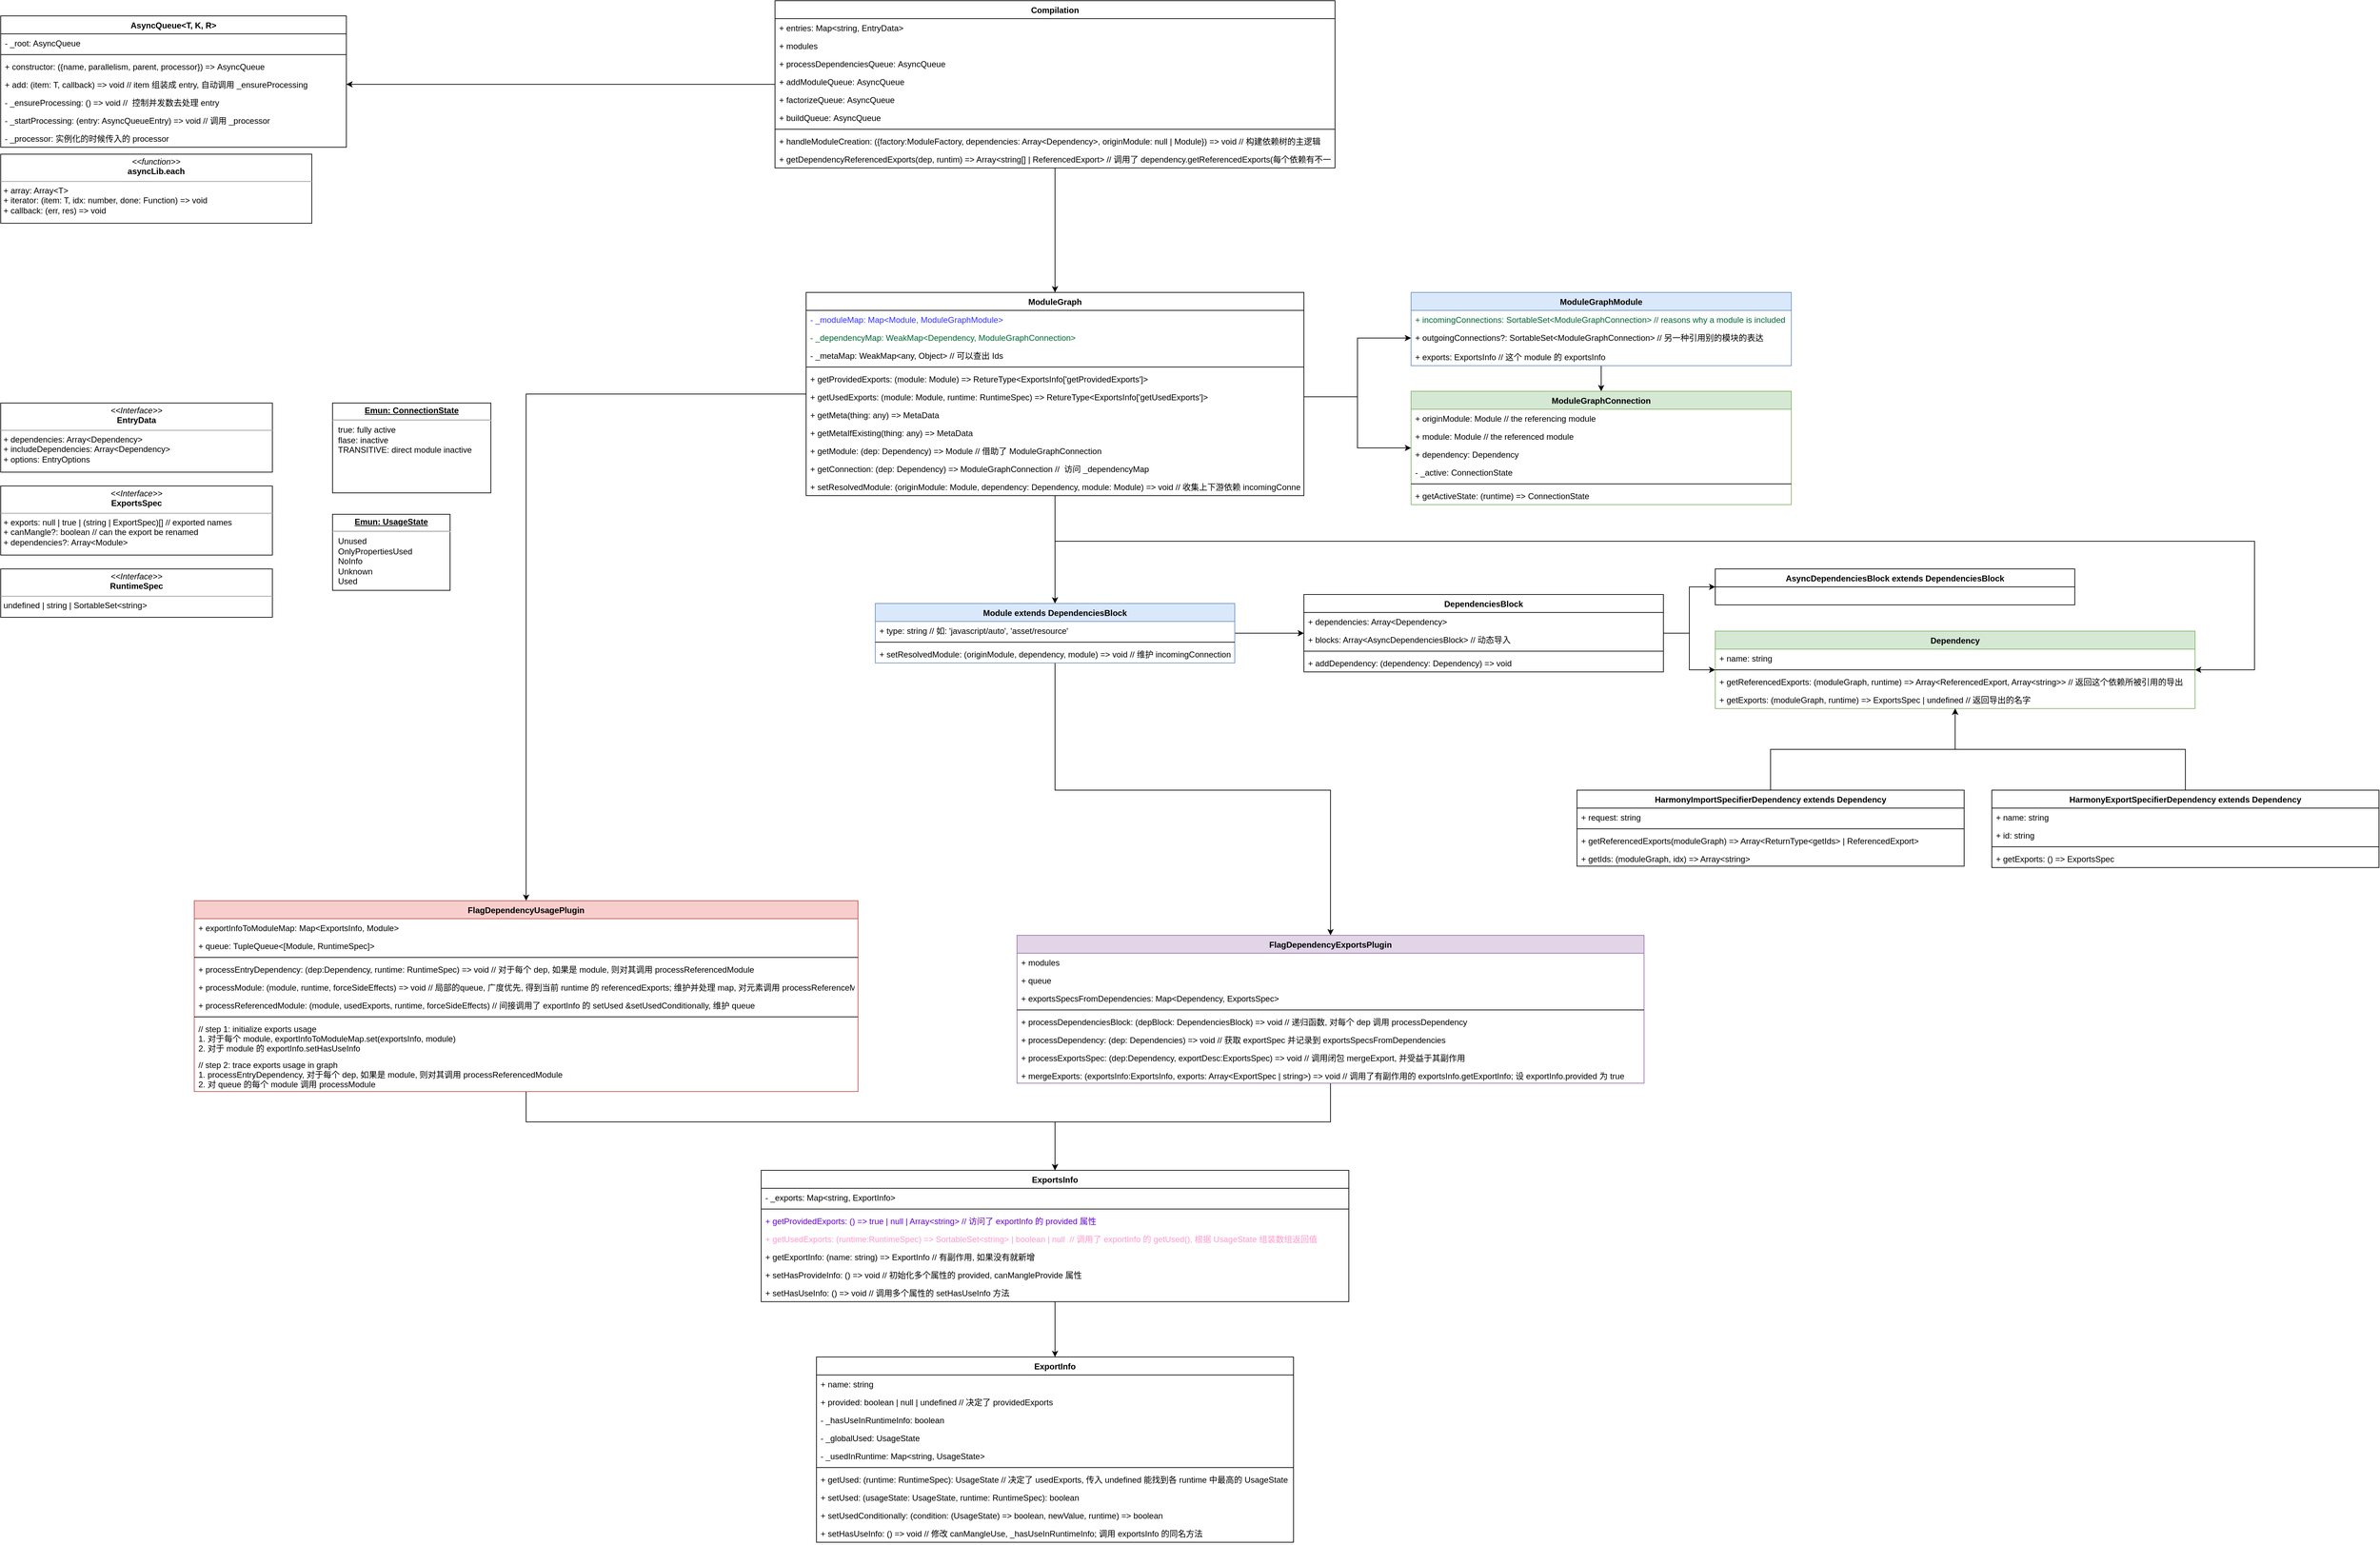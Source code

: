 <mxfile version="20.2.3" type="device" pages="2"><diagram id="Rsr1v_tStUaQ5azJq0qS" name="MoudleGraphUML"><mxGraphModel dx="5320" dy="1890" grid="1" gridSize="10" guides="1" tooltips="1" connect="1" arrows="1" fold="1" page="1" pageScale="1" pageWidth="827" pageHeight="1169" math="0" shadow="0"><root><mxCell id="0"/><mxCell id="1" parent="0"/><mxCell id="ulSvwxAsZOnAC6c_fDdt-7" style="edgeStyle=orthogonalEdgeStyle;rounded=0;orthogonalLoop=1;jettySize=auto;html=1;" edge="1" parent="1" source="PHLJTVfLrtnAu4Q4XUuZ-1" target="PHLJTVfLrtnAu4Q4XUuZ-44"><mxGeometry relative="1" as="geometry"/></mxCell><mxCell id="ulSvwxAsZOnAC6c_fDdt-16" style="edgeStyle=orthogonalEdgeStyle;rounded=0;orthogonalLoop=1;jettySize=auto;html=1;" edge="1" parent="1" source="PHLJTVfLrtnAu4Q4XUuZ-1" target="PHLJTVfLrtnAu4Q4XUuZ-93"><mxGeometry relative="1" as="geometry"><Array as="points"><mxPoint x="-3320" y="-573"/></Array></mxGeometry></mxCell><mxCell id="ulSvwxAsZOnAC6c_fDdt-20" style="edgeStyle=orthogonalEdgeStyle;rounded=0;orthogonalLoop=1;jettySize=auto;html=1;fontColor=#FF99CC;" edge="1" parent="1" source="PHLJTVfLrtnAu4Q4XUuZ-1" target="PHLJTVfLrtnAu4Q4XUuZ-48"><mxGeometry relative="1" as="geometry"><Array as="points"><mxPoint x="-2555" y="-360"/><mxPoint x="-820" y="-360"/><mxPoint x="-820" y="-174"/></Array></mxGeometry></mxCell><mxCell id="PHLJTVfLrtnAu4Q4XUuZ-1" value="ModuleGraph" style="swimlane;fontStyle=1;childLayout=stackLayout;horizontal=1;startSize=26;fillColor=none;horizontalStack=0;resizeParent=1;resizeParentMax=0;resizeLast=0;collapsible=1;marginBottom=0;" parent="1" vertex="1"><mxGeometry x="-2915" y="-720" width="720" height="294" as="geometry"><mxRectangle x="290" y="200" width="100" height="30" as="alternateBounds"/></mxGeometry></mxCell><mxCell id="SGDIjilRxUd2UXURuSJ4-1" value="- _moduleMap: Map&lt;Module, ModuleGraphModule&gt;" style="text;strokeColor=none;fillColor=none;align=left;verticalAlign=top;spacingLeft=4;spacingRight=4;overflow=hidden;rotatable=0;points=[[0,0.5],[1,0.5]];portConstraint=eastwest;fontColor=#3333FF;" parent="PHLJTVfLrtnAu4Q4XUuZ-1" vertex="1"><mxGeometry y="26" width="720" height="26" as="geometry"/></mxCell><mxCell id="PHLJTVfLrtnAu4Q4XUuZ-2" value="- _dependencyMap: WeakMap&lt;Dependency, ModuleGraphConnection&gt;" style="text;strokeColor=none;fillColor=none;align=left;verticalAlign=top;spacingLeft=4;spacingRight=4;overflow=hidden;rotatable=0;points=[[0,0.5],[1,0.5]];portConstraint=eastwest;fontColor=#006633;" parent="PHLJTVfLrtnAu4Q4XUuZ-1" vertex="1"><mxGeometry y="52" width="720" height="26" as="geometry"/></mxCell><mxCell id="SGDIjilRxUd2UXURuSJ4-4" value="- _metaMap: WeakMap&lt;any, Object&gt; // 可以查出 Ids" style="text;strokeColor=none;fillColor=none;align=left;verticalAlign=top;spacingLeft=4;spacingRight=4;overflow=hidden;rotatable=0;points=[[0,0.5],[1,0.5]];portConstraint=eastwest;" parent="PHLJTVfLrtnAu4Q4XUuZ-1" vertex="1"><mxGeometry y="78" width="720" height="26" as="geometry"/></mxCell><mxCell id="PHLJTVfLrtnAu4Q4XUuZ-22" value="" style="line;strokeWidth=1;fillColor=none;align=left;verticalAlign=middle;spacingTop=-1;spacingLeft=3;spacingRight=3;rotatable=0;labelPosition=right;points=[];portConstraint=eastwest;" parent="PHLJTVfLrtnAu4Q4XUuZ-1" vertex="1"><mxGeometry y="104" width="720" height="8" as="geometry"/></mxCell><mxCell id="PHLJTVfLrtnAu4Q4XUuZ-41" value="+ getProvidedExports: (module: Module) =&gt; RetureType&lt;ExportsInfo['getProvidedExports']&gt;" style="text;strokeColor=none;fillColor=none;align=left;verticalAlign=top;spacingLeft=4;spacingRight=4;overflow=hidden;rotatable=0;points=[[0,0.5],[1,0.5]];portConstraint=eastwest;" parent="PHLJTVfLrtnAu4Q4XUuZ-1" vertex="1"><mxGeometry y="112" width="720" height="26" as="geometry"/></mxCell><mxCell id="PHLJTVfLrtnAu4Q4XUuZ-17" value="+ getUsedExports: (module: Module, runtime: RuntimeSpec) =&gt; RetureType&lt;ExportsInfo['getUsedExports']&gt;" style="text;strokeColor=none;fillColor=none;align=left;verticalAlign=top;spacingLeft=4;spacingRight=4;overflow=hidden;rotatable=0;points=[[0,0.5],[1,0.5]];portConstraint=eastwest;" parent="PHLJTVfLrtnAu4Q4XUuZ-1" vertex="1"><mxGeometry y="138" width="720" height="26" as="geometry"/></mxCell><mxCell id="SGDIjilRxUd2UXURuSJ4-2" value="+ getMeta(thing: any) =&gt; MetaData" style="text;strokeColor=none;fillColor=none;align=left;verticalAlign=top;spacingLeft=4;spacingRight=4;overflow=hidden;rotatable=0;points=[[0,0.5],[1,0.5]];portConstraint=eastwest;" parent="PHLJTVfLrtnAu4Q4XUuZ-1" vertex="1"><mxGeometry y="164" width="720" height="26" as="geometry"/></mxCell><mxCell id="SGDIjilRxUd2UXURuSJ4-3" value="+ getMetaIfExisting(thing: any) =&gt; MetaData" style="text;strokeColor=none;fillColor=none;align=left;verticalAlign=top;spacingLeft=4;spacingRight=4;overflow=hidden;rotatable=0;points=[[0,0.5],[1,0.5]];portConstraint=eastwest;" parent="PHLJTVfLrtnAu4Q4XUuZ-1" vertex="1"><mxGeometry y="190" width="720" height="26" as="geometry"/></mxCell><mxCell id="161weUjURtXS8NPxA5Vs-25" value="+ getModule: (dep: Dependency) =&gt; Module // 借助了 ModuleGraphConnection" style="text;strokeColor=none;fillColor=none;align=left;verticalAlign=top;spacingLeft=4;spacingRight=4;overflow=hidden;rotatable=0;points=[[0,0.5],[1,0.5]];portConstraint=eastwest;" parent="PHLJTVfLrtnAu4Q4XUuZ-1" vertex="1"><mxGeometry y="216" width="720" height="26" as="geometry"/></mxCell><mxCell id="161weUjURtXS8NPxA5Vs-26" value="+ getConnection: (dep: Dependency) =&gt; ModuleGraphConnection //  访问 _dependencyMap" style="text;strokeColor=none;fillColor=none;align=left;verticalAlign=top;spacingLeft=4;spacingRight=4;overflow=hidden;rotatable=0;points=[[0,0.5],[1,0.5]];portConstraint=eastwest;" parent="PHLJTVfLrtnAu4Q4XUuZ-1" vertex="1"><mxGeometry y="242" width="720" height="26" as="geometry"/></mxCell><mxCell id="PHLJTVfLrtnAu4Q4XUuZ-72" value="+ setResolvedModule: (originModule: Module, dependency: Dependency, module: Module) =&gt; void // 收集上下游依赖 incomingConnections" style="text;strokeColor=none;fillColor=none;align=left;verticalAlign=top;spacingLeft=4;spacingRight=4;overflow=hidden;rotatable=0;points=[[0,0.5],[1,0.5]];portConstraint=eastwest;" parent="PHLJTVfLrtnAu4Q4XUuZ-1" vertex="1"><mxGeometry y="268" width="720" height="26" as="geometry"/></mxCell><mxCell id="ulSvwxAsZOnAC6c_fDdt-21" style="edgeStyle=orthogonalEdgeStyle;rounded=0;orthogonalLoop=1;jettySize=auto;html=1;entryX=0.5;entryY=0;entryDx=0;entryDy=0;fontColor=#FF99CC;" edge="1" parent="1" source="PHLJTVfLrtnAu4Q4XUuZ-6" target="PHLJTVfLrtnAu4Q4XUuZ-73"><mxGeometry relative="1" as="geometry"/></mxCell><mxCell id="PHLJTVfLrtnAu4Q4XUuZ-6" value="ModuleGraphModule" style="swimlane;fontStyle=1;childLayout=stackLayout;horizontal=1;startSize=26;fillColor=#dae8fc;horizontalStack=0;resizeParent=1;resizeParentMax=0;resizeLast=0;collapsible=1;marginBottom=0;strokeColor=#6c8ebf;" parent="1" vertex="1"><mxGeometry x="-2040" y="-720" width="550" height="106" as="geometry"/></mxCell><mxCell id="PHLJTVfLrtnAu4Q4XUuZ-7" value="+ incomingConnections: SortableSet&lt;ModuleGraphConnection&gt; // reasons why a module is included" style="text;strokeColor=none;fillColor=none;align=left;verticalAlign=top;spacingLeft=4;spacingRight=4;overflow=hidden;rotatable=0;points=[[0,0.5],[1,0.5]];portConstraint=eastwest;fontColor=#006633;" parent="PHLJTVfLrtnAu4Q4XUuZ-6" vertex="1"><mxGeometry y="26" width="550" height="26" as="geometry"/></mxCell><mxCell id="PHLJTVfLrtnAu4Q4XUuZ-9" value="+ outgoingConnections?: SortableSet&lt;ModuleGraphConnection&gt; // 另一种引用别的模块的表达" style="text;strokeColor=none;fillColor=none;align=left;verticalAlign=top;spacingLeft=4;spacingRight=4;overflow=hidden;rotatable=0;points=[[0,0.5],[1,0.5]];portConstraint=eastwest;fontColor=#000000;" parent="PHLJTVfLrtnAu4Q4XUuZ-6" vertex="1"><mxGeometry y="52" width="550" height="28" as="geometry"/></mxCell><mxCell id="PHLJTVfLrtnAu4Q4XUuZ-10" value="+ exports: ExportsInfo // 这个 module 的 exportsInfo" style="text;strokeColor=none;fillColor=none;align=left;verticalAlign=top;spacingLeft=4;spacingRight=4;overflow=hidden;rotatable=0;points=[[0,0.5],[1,0.5]];portConstraint=eastwest;" parent="PHLJTVfLrtnAu4Q4XUuZ-6" vertex="1"><mxGeometry y="80" width="550" height="26" as="geometry"/></mxCell><mxCell id="ulSvwxAsZOnAC6c_fDdt-11" style="edgeStyle=orthogonalEdgeStyle;rounded=0;orthogonalLoop=1;jettySize=auto;html=1;" edge="1" parent="1" source="PHLJTVfLrtnAu4Q4XUuZ-23" target="PHLJTVfLrtnAu4Q4XUuZ-32"><mxGeometry relative="1" as="geometry"/></mxCell><mxCell id="PHLJTVfLrtnAu4Q4XUuZ-23" value="ExportsInfo" style="swimlane;fontStyle=1;align=center;verticalAlign=top;childLayout=stackLayout;horizontal=1;startSize=26;horizontalStack=0;resizeParent=1;resizeParentMax=0;resizeLast=0;collapsible=1;marginBottom=0;" parent="1" vertex="1"><mxGeometry x="-2980" y="550" width="850" height="190" as="geometry"/></mxCell><mxCell id="PHLJTVfLrtnAu4Q4XUuZ-24" value="- _exports: Map&lt;string, ExportInfo&gt;" style="text;strokeColor=none;fillColor=none;align=left;verticalAlign=top;spacingLeft=4;spacingRight=4;overflow=hidden;rotatable=0;points=[[0,0.5],[1,0.5]];portConstraint=eastwest;" parent="PHLJTVfLrtnAu4Q4XUuZ-23" vertex="1"><mxGeometry y="26" width="850" height="26" as="geometry"/></mxCell><mxCell id="PHLJTVfLrtnAu4Q4XUuZ-25" value="" style="line;strokeWidth=1;fillColor=none;align=left;verticalAlign=middle;spacingTop=-1;spacingLeft=3;spacingRight=3;rotatable=0;labelPosition=right;points=[];portConstraint=eastwest;" parent="PHLJTVfLrtnAu4Q4XUuZ-23" vertex="1"><mxGeometry y="52" width="850" height="8" as="geometry"/></mxCell><mxCell id="PHLJTVfLrtnAu4Q4XUuZ-27" value="+ getProvidedExports: () =&gt; true | null | Array&lt;string&gt; // 访问了 exportInfo 的 provided 属性" style="text;strokeColor=none;fillColor=none;align=left;verticalAlign=top;spacingLeft=4;spacingRight=4;overflow=hidden;rotatable=0;points=[[0,0.5],[1,0.5]];portConstraint=eastwest;fontColor=#6600CC;" parent="PHLJTVfLrtnAu4Q4XUuZ-23" vertex="1"><mxGeometry y="60" width="850" height="26" as="geometry"/></mxCell><mxCell id="PHLJTVfLrtnAu4Q4XUuZ-102" value="+ getUsedExports: (runtime:RuntimeSpec) =&gt; SortableSet&lt;string&gt; | boolean | null  // 调用了 exportInfo 的 getUsed(), 根据 UsageState 组装数组返回值" style="text;strokeColor=none;fillColor=none;align=left;verticalAlign=top;spacingLeft=4;spacingRight=4;overflow=hidden;rotatable=0;points=[[0,0.5],[1,0.5]];portConstraint=eastwest;fontColor=#FF99CC;" parent="PHLJTVfLrtnAu4Q4XUuZ-23" vertex="1"><mxGeometry y="86" width="850" height="26" as="geometry"/></mxCell><mxCell id="PHLJTVfLrtnAu4Q4XUuZ-26" value="+ getExportInfo: (name: string) =&gt; ExportInfo // 有副作用, 如果没有就新增" style="text;strokeColor=none;fillColor=none;align=left;verticalAlign=top;spacingLeft=4;spacingRight=4;overflow=hidden;rotatable=0;points=[[0,0.5],[1,0.5]];portConstraint=eastwest;" parent="PHLJTVfLrtnAu4Q4XUuZ-23" vertex="1"><mxGeometry y="112" width="850" height="26" as="geometry"/></mxCell><mxCell id="161weUjURtXS8NPxA5Vs-12" value="+ setHasProvideInfo: () =&gt; void // 初始化多个属性的 provided, canMangleProvide 属性&#10;&#10;" style="text;strokeColor=none;fillColor=none;align=left;verticalAlign=top;spacingLeft=4;spacingRight=4;overflow=hidden;rotatable=0;points=[[0,0.5],[1,0.5]];portConstraint=eastwest;" parent="PHLJTVfLrtnAu4Q4XUuZ-23" vertex="1"><mxGeometry y="138" width="850" height="26" as="geometry"/></mxCell><mxCell id="tVpbDW8xYizwQ-xqekS7-6" value="+ setHasUseInfo: () =&gt; void // 调用多个属性的 setHasUseInfo 方法&#10;&#10;" style="text;strokeColor=none;fillColor=none;align=left;verticalAlign=top;spacingLeft=4;spacingRight=4;overflow=hidden;rotatable=0;points=[[0,0.5],[1,0.5]];portConstraint=eastwest;" parent="PHLJTVfLrtnAu4Q4XUuZ-23" vertex="1"><mxGeometry y="164" width="850" height="26" as="geometry"/></mxCell><mxCell id="PHLJTVfLrtnAu4Q4XUuZ-32" value="ExportInfo" style="swimlane;fontStyle=1;align=center;verticalAlign=top;childLayout=stackLayout;horizontal=1;startSize=26;horizontalStack=0;resizeParent=1;resizeParentMax=0;resizeLast=0;collapsible=1;marginBottom=0;" parent="1" vertex="1"><mxGeometry x="-2900" y="820" width="690" height="268" as="geometry"/></mxCell><mxCell id="PHLJTVfLrtnAu4Q4XUuZ-33" value="+ name: string" style="text;strokeColor=none;fillColor=none;align=left;verticalAlign=top;spacingLeft=4;spacingRight=4;overflow=hidden;rotatable=0;points=[[0,0.5],[1,0.5]];portConstraint=eastwest;" parent="PHLJTVfLrtnAu4Q4XUuZ-32" vertex="1"><mxGeometry y="26" width="690" height="26" as="geometry"/></mxCell><mxCell id="PHLJTVfLrtnAu4Q4XUuZ-40" value="+ provided: boolean | null | undefined // 决定了 providedExports" style="text;strokeColor=none;fillColor=none;align=left;verticalAlign=top;spacingLeft=4;spacingRight=4;overflow=hidden;rotatable=0;points=[[0,0.5],[1,0.5]];portConstraint=eastwest;" parent="PHLJTVfLrtnAu4Q4XUuZ-32" vertex="1"><mxGeometry y="52" width="690" height="26" as="geometry"/></mxCell><mxCell id="PHLJTVfLrtnAu4Q4XUuZ-118" value="- _hasUseInRuntimeInfo: boolean" style="text;strokeColor=none;fillColor=none;align=left;verticalAlign=top;spacingLeft=4;spacingRight=4;overflow=hidden;rotatable=0;points=[[0,0.5],[1,0.5]];portConstraint=eastwest;" parent="PHLJTVfLrtnAu4Q4XUuZ-32" vertex="1"><mxGeometry y="78" width="690" height="26" as="geometry"/></mxCell><mxCell id="tVpbDW8xYizwQ-xqekS7-3" value="- _globalUsed: UsageState" style="text;strokeColor=none;fillColor=none;align=left;verticalAlign=top;spacingLeft=4;spacingRight=4;overflow=hidden;rotatable=0;points=[[0,0.5],[1,0.5]];portConstraint=eastwest;" parent="PHLJTVfLrtnAu4Q4XUuZ-32" vertex="1"><mxGeometry y="104" width="690" height="26" as="geometry"/></mxCell><mxCell id="tVpbDW8xYizwQ-xqekS7-22" value="- _usedInRuntime: Map&lt;string, UsageState&gt;" style="text;strokeColor=none;fillColor=none;align=left;verticalAlign=top;spacingLeft=4;spacingRight=4;overflow=hidden;rotatable=0;points=[[0,0.5],[1,0.5]];portConstraint=eastwest;" parent="PHLJTVfLrtnAu4Q4XUuZ-32" vertex="1"><mxGeometry y="130" width="690" height="26" as="geometry"/></mxCell><mxCell id="PHLJTVfLrtnAu4Q4XUuZ-34" value="" style="line;strokeWidth=1;fillColor=none;align=left;verticalAlign=middle;spacingTop=-1;spacingLeft=3;spacingRight=3;rotatable=0;labelPosition=right;points=[];portConstraint=eastwest;" parent="PHLJTVfLrtnAu4Q4XUuZ-32" vertex="1"><mxGeometry y="156" width="690" height="8" as="geometry"/></mxCell><mxCell id="PHLJTVfLrtnAu4Q4XUuZ-35" value="+ getUsed: (runtime: RuntimeSpec): UsageState // 决定了 usedExports, 传入 undefined 能找到各 runtime 中最高的 UsageState" style="text;strokeColor=none;fillColor=none;align=left;verticalAlign=top;spacingLeft=4;spacingRight=4;overflow=hidden;rotatable=0;points=[[0,0.5],[1,0.5]];portConstraint=eastwest;" parent="PHLJTVfLrtnAu4Q4XUuZ-32" vertex="1"><mxGeometry y="164" width="690" height="26" as="geometry"/></mxCell><mxCell id="PHLJTVfLrtnAu4Q4XUuZ-43" value="+ setUsed: (usageState: UsageState, runtime: RuntimeSpec): boolean" style="text;strokeColor=none;fillColor=none;align=left;verticalAlign=top;spacingLeft=4;spacingRight=4;overflow=hidden;rotatable=0;points=[[0,0.5],[1,0.5]];portConstraint=eastwest;" parent="PHLJTVfLrtnAu4Q4XUuZ-32" vertex="1"><mxGeometry y="190" width="690" height="26" as="geometry"/></mxCell><mxCell id="tVpbDW8xYizwQ-xqekS7-21" value="+ setUsedConditionally: (condition: (UsageState) =&gt; boolean, newValue, runtime) =&gt; boolean" style="text;strokeColor=none;fillColor=none;align=left;verticalAlign=top;spacingLeft=4;spacingRight=4;overflow=hidden;rotatable=0;points=[[0,0.5],[1,0.5]];portConstraint=eastwest;" parent="PHLJTVfLrtnAu4Q4XUuZ-32" vertex="1"><mxGeometry y="216" width="690" height="26" as="geometry"/></mxCell><mxCell id="tVpbDW8xYizwQ-xqekS7-4" value="+ setHasUseInfo: () =&gt; void // 修改 canMangleUse, _hasUseInRuntimeInfo; 调用 exportsInfo 的同名方法" style="text;strokeColor=none;fillColor=none;align=left;verticalAlign=top;spacingLeft=4;spacingRight=4;overflow=hidden;rotatable=0;points=[[0,0.5],[1,0.5]];portConstraint=eastwest;" parent="PHLJTVfLrtnAu4Q4XUuZ-32" vertex="1"><mxGeometry y="242" width="690" height="26" as="geometry"/></mxCell><mxCell id="PHLJTVfLrtnAu4Q4XUuZ-42" value="&lt;p style=&quot;text-decoration-line: underline; margin: 4px 0px 0px; text-align: center;&quot;&gt;&lt;b&gt;Emun: UsageState&lt;/b&gt;&lt;/p&gt;&lt;hr&gt;&lt;p style=&quot;margin: 0px 0px 0px 8px;&quot;&gt;Unused&lt;/p&gt;&lt;p style=&quot;margin: 0px 0px 0px 8px;&quot;&gt;OnlyPropertiesUsed&lt;/p&gt;&lt;p style=&quot;margin: 0px 0px 0px 8px;&quot;&gt;NoInfo&lt;br&gt;&lt;/p&gt;&lt;p style=&quot;margin: 0px 0px 0px 8px;&quot;&gt;Unknown&lt;/p&gt;&lt;p style=&quot;margin: 0px 0px 0px 8px;&quot;&gt;Used&lt;/p&gt;" style="verticalAlign=top;align=left;overflow=fill;fontSize=12;fontFamily=Helvetica;html=1;" parent="1" vertex="1"><mxGeometry x="-3600" y="-399" width="170" height="110" as="geometry"/></mxCell><mxCell id="ulSvwxAsZOnAC6c_fDdt-8" style="edgeStyle=orthogonalEdgeStyle;rounded=0;orthogonalLoop=1;jettySize=auto;html=1;" edge="1" parent="1" source="PHLJTVfLrtnAu4Q4XUuZ-44" target="PHLJTVfLrtnAu4Q4XUuZ-52"><mxGeometry relative="1" as="geometry"/></mxCell><mxCell id="ulSvwxAsZOnAC6c_fDdt-17" style="edgeStyle=orthogonalEdgeStyle;rounded=0;orthogonalLoop=1;jettySize=auto;html=1;entryX=0.5;entryY=0;entryDx=0;entryDy=0;" edge="1" parent="1" source="PHLJTVfLrtnAu4Q4XUuZ-44" target="PHLJTVfLrtnAu4Q4XUuZ-98"><mxGeometry relative="1" as="geometry"><Array as="points"><mxPoint x="-2555"/><mxPoint x="-2157"/></Array></mxGeometry></mxCell><mxCell id="PHLJTVfLrtnAu4Q4XUuZ-44" value="Module extends DependenciesBlock" style="swimlane;fontStyle=1;align=center;verticalAlign=top;childLayout=stackLayout;horizontal=1;startSize=26;horizontalStack=0;resizeParent=1;resizeParentMax=0;resizeLast=0;collapsible=1;marginBottom=0;fillColor=#dae8fc;strokeColor=#6c8ebf;" parent="1" vertex="1"><mxGeometry x="-2815" y="-270" width="520" height="86" as="geometry"/></mxCell><mxCell id="PHLJTVfLrtnAu4Q4XUuZ-56" value="+ type: string // 如: 'javascript/auto', 'asset/resource'" style="text;strokeColor=none;fillColor=none;align=left;verticalAlign=top;spacingLeft=4;spacingRight=4;overflow=hidden;rotatable=0;points=[[0,0.5],[1,0.5]];portConstraint=eastwest;" parent="PHLJTVfLrtnAu4Q4XUuZ-44" vertex="1"><mxGeometry y="26" width="520" height="26" as="geometry"/></mxCell><mxCell id="PHLJTVfLrtnAu4Q4XUuZ-46" value="" style="line;strokeWidth=1;fillColor=none;align=left;verticalAlign=middle;spacingTop=-1;spacingLeft=3;spacingRight=3;rotatable=0;labelPosition=right;points=[];portConstraint=eastwest;" parent="PHLJTVfLrtnAu4Q4XUuZ-44" vertex="1"><mxGeometry y="52" width="520" height="8" as="geometry"/></mxCell><mxCell id="PHLJTVfLrtnAu4Q4XUuZ-47" value="+ setResolvedModule: (originModule, dependency, module) =&gt; void // 维护 incomingConnections" style="text;strokeColor=none;fillColor=none;align=left;verticalAlign=top;spacingLeft=4;spacingRight=4;overflow=hidden;rotatable=0;points=[[0,0.5],[1,0.5]];portConstraint=eastwest;" parent="PHLJTVfLrtnAu4Q4XUuZ-44" vertex="1"><mxGeometry y="60" width="520" height="26" as="geometry"/></mxCell><mxCell id="PHLJTVfLrtnAu4Q4XUuZ-48" value="Dependency" style="swimlane;fontStyle=1;align=center;verticalAlign=top;childLayout=stackLayout;horizontal=1;startSize=26;horizontalStack=0;resizeParent=1;resizeParentMax=0;resizeLast=0;collapsible=1;marginBottom=0;fillColor=#d5e8d4;strokeColor=#82b366;" parent="1" vertex="1"><mxGeometry x="-1600" y="-230" width="694" height="112" as="geometry"/></mxCell><mxCell id="PHLJTVfLrtnAu4Q4XUuZ-49" value="+ name: string" style="text;strokeColor=none;fillColor=none;align=left;verticalAlign=top;spacingLeft=4;spacingRight=4;overflow=hidden;rotatable=0;points=[[0,0.5],[1,0.5]];portConstraint=eastwest;" parent="PHLJTVfLrtnAu4Q4XUuZ-48" vertex="1"><mxGeometry y="26" width="694" height="26" as="geometry"/></mxCell><mxCell id="PHLJTVfLrtnAu4Q4XUuZ-50" value="" style="line;strokeWidth=1;fillColor=none;align=left;verticalAlign=middle;spacingTop=-1;spacingLeft=3;spacingRight=3;rotatable=0;labelPosition=right;points=[];portConstraint=eastwest;" parent="PHLJTVfLrtnAu4Q4XUuZ-48" vertex="1"><mxGeometry y="52" width="694" height="8" as="geometry"/></mxCell><mxCell id="PHLJTVfLrtnAu4Q4XUuZ-51" value="+ getReferencedExports: (moduleGraph, runtime) =&gt; Array&lt;ReferencedExport, Array&lt;string&gt;&gt; // 返回这个依赖所被引用的导出" style="text;strokeColor=none;fillColor=none;align=left;verticalAlign=top;spacingLeft=4;spacingRight=4;overflow=hidden;rotatable=0;points=[[0,0.5],[1,0.5]];portConstraint=eastwest;" parent="PHLJTVfLrtnAu4Q4XUuZ-48" vertex="1"><mxGeometry y="60" width="694" height="26" as="geometry"/></mxCell><mxCell id="161weUjURtXS8NPxA5Vs-13" value="+ getExports: (moduleGraph, runtime) =&gt; ExportsSpec | undefined // 返回导出的名字" style="text;strokeColor=none;fillColor=none;align=left;verticalAlign=top;spacingLeft=4;spacingRight=4;overflow=hidden;rotatable=0;points=[[0,0.5],[1,0.5]];portConstraint=eastwest;" parent="PHLJTVfLrtnAu4Q4XUuZ-48" vertex="1"><mxGeometry y="86" width="694" height="26" as="geometry"/></mxCell><mxCell id="ulSvwxAsZOnAC6c_fDdt-9" style="edgeStyle=orthogonalEdgeStyle;rounded=0;orthogonalLoop=1;jettySize=auto;html=1;entryX=0;entryY=0.5;entryDx=0;entryDy=0;" edge="1" parent="1" source="PHLJTVfLrtnAu4Q4XUuZ-52" target="PHLJTVfLrtnAu4Q4XUuZ-85"><mxGeometry relative="1" as="geometry"/></mxCell><mxCell id="ulSvwxAsZOnAC6c_fDdt-10" style="edgeStyle=orthogonalEdgeStyle;rounded=0;orthogonalLoop=1;jettySize=auto;html=1;" edge="1" parent="1" source="PHLJTVfLrtnAu4Q4XUuZ-52" target="PHLJTVfLrtnAu4Q4XUuZ-48"><mxGeometry relative="1" as="geometry"/></mxCell><mxCell id="PHLJTVfLrtnAu4Q4XUuZ-52" value="DependenciesBlock" style="swimlane;fontStyle=1;align=center;verticalAlign=top;childLayout=stackLayout;horizontal=1;startSize=26;horizontalStack=0;resizeParent=1;resizeParentMax=0;resizeLast=0;collapsible=1;marginBottom=0;" parent="1" vertex="1"><mxGeometry x="-2195" y="-283" width="520" height="112" as="geometry"/></mxCell><mxCell id="PHLJTVfLrtnAu4Q4XUuZ-53" value="+ dependencies: Array&lt;Dependency&gt;" style="text;strokeColor=none;fillColor=none;align=left;verticalAlign=top;spacingLeft=4;spacingRight=4;overflow=hidden;rotatable=0;points=[[0,0.5],[1,0.5]];portConstraint=eastwest;" parent="PHLJTVfLrtnAu4Q4XUuZ-52" vertex="1"><mxGeometry y="26" width="520" height="26" as="geometry"/></mxCell><mxCell id="PHLJTVfLrtnAu4Q4XUuZ-84" value="+ blocks: Array&lt;AsyncDependenciesBlock&gt; // 动态导入" style="text;strokeColor=none;fillColor=none;align=left;verticalAlign=top;spacingLeft=4;spacingRight=4;overflow=hidden;rotatable=0;points=[[0,0.5],[1,0.5]];portConstraint=eastwest;" parent="PHLJTVfLrtnAu4Q4XUuZ-52" vertex="1"><mxGeometry y="52" width="520" height="26" as="geometry"/></mxCell><mxCell id="PHLJTVfLrtnAu4Q4XUuZ-54" value="" style="line;strokeWidth=1;fillColor=none;align=left;verticalAlign=middle;spacingTop=-1;spacingLeft=3;spacingRight=3;rotatable=0;labelPosition=right;points=[];portConstraint=eastwest;" parent="PHLJTVfLrtnAu4Q4XUuZ-52" vertex="1"><mxGeometry y="78" width="520" height="8" as="geometry"/></mxCell><mxCell id="PHLJTVfLrtnAu4Q4XUuZ-55" value="+ addDependency: (dependency: Dependency) =&gt; void" style="text;strokeColor=none;fillColor=none;align=left;verticalAlign=top;spacingLeft=4;spacingRight=4;overflow=hidden;rotatable=0;points=[[0,0.5],[1,0.5]];portConstraint=eastwest;" parent="PHLJTVfLrtnAu4Q4XUuZ-52" vertex="1"><mxGeometry y="86" width="520" height="26" as="geometry"/></mxCell><mxCell id="ulSvwxAsZOnAC6c_fDdt-1" style="edgeStyle=orthogonalEdgeStyle;rounded=0;orthogonalLoop=1;jettySize=auto;html=1;" edge="1" parent="1" source="PHLJTVfLrtnAu4Q4XUuZ-57" target="PHLJTVfLrtnAu4Q4XUuZ-1"><mxGeometry relative="1" as="geometry"/></mxCell><mxCell id="ulSvwxAsZOnAC6c_fDdt-22" style="edgeStyle=orthogonalEdgeStyle;rounded=0;orthogonalLoop=1;jettySize=auto;html=1;entryX=1;entryY=0.5;entryDx=0;entryDy=0;fontColor=#006633;" edge="1" parent="1" source="PHLJTVfLrtnAu4Q4XUuZ-57" target="PHLJTVfLrtnAu4Q4XUuZ-66"><mxGeometry relative="1" as="geometry"/></mxCell><mxCell id="PHLJTVfLrtnAu4Q4XUuZ-57" value="Compilation" style="swimlane;fontStyle=1;childLayout=stackLayout;horizontal=1;startSize=26;fillColor=none;horizontalStack=0;resizeParent=1;resizeParentMax=0;resizeLast=0;collapsible=1;marginBottom=0;" parent="1" vertex="1"><mxGeometry x="-2960" y="-1142" width="810" height="242" as="geometry"><mxRectangle x="290" y="200" width="100" height="30" as="alternateBounds"/></mxGeometry></mxCell><mxCell id="PHLJTVfLrtnAu4Q4XUuZ-58" value="+ entries: Map&lt;string, EntryData&gt;" style="text;strokeColor=none;fillColor=none;align=left;verticalAlign=top;spacingLeft=4;spacingRight=4;overflow=hidden;rotatable=0;points=[[0,0.5],[1,0.5]];portConstraint=eastwest;" parent="PHLJTVfLrtnAu4Q4XUuZ-57" vertex="1"><mxGeometry y="26" width="810" height="26" as="geometry"/></mxCell><mxCell id="uXY0rwK-2qRt-0NXGJ6o-1" value="+ modules" style="text;strokeColor=none;fillColor=none;align=left;verticalAlign=top;spacingLeft=4;spacingRight=4;overflow=hidden;rotatable=0;points=[[0,0.5],[1,0.5]];portConstraint=eastwest;" parent="PHLJTVfLrtnAu4Q4XUuZ-57" vertex="1"><mxGeometry y="52" width="810" height="26" as="geometry"/></mxCell><mxCell id="161weUjURtXS8NPxA5Vs-21" value="+ processDependenciesQueue: AsyncQueue" style="text;strokeColor=none;fillColor=none;align=left;verticalAlign=top;spacingLeft=4;spacingRight=4;overflow=hidden;rotatable=0;points=[[0,0.5],[1,0.5]];portConstraint=eastwest;" parent="PHLJTVfLrtnAu4Q4XUuZ-57" vertex="1"><mxGeometry y="78" width="810" height="26" as="geometry"/></mxCell><mxCell id="W_w9MkABoMPRcMMkQRIk-9" value="+ addModuleQueue: AsyncQueue" style="text;strokeColor=none;fillColor=none;align=left;verticalAlign=top;spacingLeft=4;spacingRight=4;overflow=hidden;rotatable=0;points=[[0,0.5],[1,0.5]];portConstraint=eastwest;" parent="PHLJTVfLrtnAu4Q4XUuZ-57" vertex="1"><mxGeometry y="104" width="810" height="26" as="geometry"/></mxCell><mxCell id="W_w9MkABoMPRcMMkQRIk-10" value="+ factorizeQueue: AsyncQueue" style="text;strokeColor=none;fillColor=none;align=left;verticalAlign=top;spacingLeft=4;spacingRight=4;overflow=hidden;rotatable=0;points=[[0,0.5],[1,0.5]];portConstraint=eastwest;" parent="PHLJTVfLrtnAu4Q4XUuZ-57" vertex="1"><mxGeometry y="130" width="810" height="26" as="geometry"/></mxCell><mxCell id="IznIQFSRrnVREoHpvQE5-11" value="+ buildQueue: AsyncQueue" style="text;strokeColor=none;fillColor=none;align=left;verticalAlign=top;spacingLeft=4;spacingRight=4;overflow=hidden;rotatable=0;points=[[0,0.5],[1,0.5]];portConstraint=eastwest;" parent="PHLJTVfLrtnAu4Q4XUuZ-57" vertex="1"><mxGeometry y="156" width="810" height="26" as="geometry"/></mxCell><mxCell id="PHLJTVfLrtnAu4Q4XUuZ-60" value="" style="line;strokeWidth=1;fillColor=none;align=left;verticalAlign=middle;spacingTop=-1;spacingLeft=3;spacingRight=3;rotatable=0;labelPosition=right;points=[];portConstraint=eastwest;" parent="PHLJTVfLrtnAu4Q4XUuZ-57" vertex="1"><mxGeometry y="182" width="810" height="8" as="geometry"/></mxCell><mxCell id="PHLJTVfLrtnAu4Q4XUuZ-62" value="+ handleModuleCreation: ({factory:ModuleFactory, dependencies: Array&lt;Dependency&gt;, originModule: null | Module}) =&gt; void // 构建依赖树的主逻辑" style="text;strokeColor=none;fillColor=none;align=left;verticalAlign=top;spacingLeft=4;spacingRight=4;overflow=hidden;rotatable=0;points=[[0,0.5],[1,0.5]];portConstraint=eastwest;" parent="PHLJTVfLrtnAu4Q4XUuZ-57" vertex="1"><mxGeometry y="190" width="810" height="26" as="geometry"/></mxCell><mxCell id="PHLJTVfLrtnAu4Q4XUuZ-71" value="+ getDependencyReferencedExports(dep, runtim) =&gt; Array&lt;string[] | ReferencedExport&gt; // 调用了 dependency.getReferencedExports(每个依赖有不一样的实现), 顺带 call 了一个钩子" style="text;strokeColor=none;fillColor=none;align=left;verticalAlign=top;spacingLeft=4;spacingRight=4;overflow=hidden;rotatable=0;points=[[0,0.5],[1,0.5]];portConstraint=eastwest;" parent="PHLJTVfLrtnAu4Q4XUuZ-57" vertex="1"><mxGeometry y="216" width="810" height="26" as="geometry"/></mxCell><mxCell id="PHLJTVfLrtnAu4Q4XUuZ-63" value="AsyncQueue&lt;T, K, R&gt;" style="swimlane;fontStyle=1;align=center;verticalAlign=top;childLayout=stackLayout;horizontal=1;startSize=26;horizontalStack=0;resizeParent=1;resizeParentMax=0;resizeLast=0;collapsible=1;marginBottom=0;" parent="1" vertex="1"><mxGeometry x="-4080" y="-1120" width="500" height="190" as="geometry"/></mxCell><mxCell id="PHLJTVfLrtnAu4Q4XUuZ-64" value="- _root: AsyncQueue" style="text;strokeColor=none;fillColor=none;align=left;verticalAlign=top;spacingLeft=4;spacingRight=4;overflow=hidden;rotatable=0;points=[[0,0.5],[1,0.5]];portConstraint=eastwest;" parent="PHLJTVfLrtnAu4Q4XUuZ-63" vertex="1"><mxGeometry y="26" width="500" height="26" as="geometry"/></mxCell><mxCell id="PHLJTVfLrtnAu4Q4XUuZ-65" value="" style="line;strokeWidth=1;fillColor=none;align=left;verticalAlign=middle;spacingTop=-1;spacingLeft=3;spacingRight=3;rotatable=0;labelPosition=right;points=[];portConstraint=eastwest;" parent="PHLJTVfLrtnAu4Q4XUuZ-63" vertex="1"><mxGeometry y="52" width="500" height="8" as="geometry"/></mxCell><mxCell id="IznIQFSRrnVREoHpvQE5-12" value="+ constructor: ({name, parallelism, parent, processor}) =&gt; AsyncQueue" style="text;strokeColor=none;fillColor=none;align=left;verticalAlign=top;spacingLeft=4;spacingRight=4;overflow=hidden;rotatable=0;points=[[0,0.5],[1,0.5]];portConstraint=eastwest;" parent="PHLJTVfLrtnAu4Q4XUuZ-63" vertex="1"><mxGeometry y="60" width="500" height="26" as="geometry"/></mxCell><mxCell id="PHLJTVfLrtnAu4Q4XUuZ-66" value="+ add: (item: T, callback) =&gt; void // item 组装成 entry, 自动调用 _ensureProcessing" style="text;strokeColor=none;fillColor=none;align=left;verticalAlign=top;spacingLeft=4;spacingRight=4;overflow=hidden;rotatable=0;points=[[0,0.5],[1,0.5]];portConstraint=eastwest;" parent="PHLJTVfLrtnAu4Q4XUuZ-63" vertex="1"><mxGeometry y="86" width="500" height="26" as="geometry"/></mxCell><mxCell id="PHLJTVfLrtnAu4Q4XUuZ-68" value="- _ensureProcessing: () =&gt; void //  控制并发数去处理 entry" style="text;strokeColor=none;fillColor=none;align=left;verticalAlign=top;spacingLeft=4;spacingRight=4;overflow=hidden;rotatable=0;points=[[0,0.5],[1,0.5]];portConstraint=eastwest;" parent="PHLJTVfLrtnAu4Q4XUuZ-63" vertex="1"><mxGeometry y="112" width="500" height="26" as="geometry"/></mxCell><mxCell id="PHLJTVfLrtnAu4Q4XUuZ-69" value="- _startProcessing: (entry: AsyncQueueEntry) =&gt; void // 调用 _processor" style="text;strokeColor=none;fillColor=none;align=left;verticalAlign=top;spacingLeft=4;spacingRight=4;overflow=hidden;rotatable=0;points=[[0,0.5],[1,0.5]];portConstraint=eastwest;" parent="PHLJTVfLrtnAu4Q4XUuZ-63" vertex="1"><mxGeometry y="138" width="500" height="26" as="geometry"/></mxCell><mxCell id="PHLJTVfLrtnAu4Q4XUuZ-70" value="- _processor: 实例化的时候传入的 processor" style="text;strokeColor=none;fillColor=none;align=left;verticalAlign=top;spacingLeft=4;spacingRight=4;overflow=hidden;rotatable=0;points=[[0,0.5],[1,0.5]];portConstraint=eastwest;" parent="PHLJTVfLrtnAu4Q4XUuZ-63" vertex="1"><mxGeometry y="164" width="500" height="26" as="geometry"/></mxCell><mxCell id="PHLJTVfLrtnAu4Q4XUuZ-73" value="ModuleGraphConnection" style="swimlane;fontStyle=1;align=center;verticalAlign=top;childLayout=stackLayout;horizontal=1;startSize=26;horizontalStack=0;resizeParent=1;resizeParentMax=0;resizeLast=0;collapsible=1;marginBottom=0;fillColor=#d5e8d4;strokeColor=#82b366;" parent="1" vertex="1"><mxGeometry x="-2040" y="-577" width="550" height="164" as="geometry"/></mxCell><mxCell id="PHLJTVfLrtnAu4Q4XUuZ-78" value="+ originModule: Module // the referencing module" style="text;strokeColor=none;fillColor=none;align=left;verticalAlign=top;spacingLeft=4;spacingRight=4;overflow=hidden;rotatable=0;points=[[0,0.5],[1,0.5]];portConstraint=eastwest;" parent="PHLJTVfLrtnAu4Q4XUuZ-73" vertex="1"><mxGeometry y="26" width="550" height="26" as="geometry"/></mxCell><mxCell id="PHLJTVfLrtnAu4Q4XUuZ-74" value="+ module: Module // the referenced module" style="text;strokeColor=none;fillColor=none;align=left;verticalAlign=top;spacingLeft=4;spacingRight=4;overflow=hidden;rotatable=0;points=[[0,0.5],[1,0.5]];portConstraint=eastwest;" parent="PHLJTVfLrtnAu4Q4XUuZ-73" vertex="1"><mxGeometry y="52" width="550" height="26" as="geometry"/></mxCell><mxCell id="PHLJTVfLrtnAu4Q4XUuZ-79" value="+ dependency: Dependency" style="text;strokeColor=none;fillColor=none;align=left;verticalAlign=top;spacingLeft=4;spacingRight=4;overflow=hidden;rotatable=0;points=[[0,0.5],[1,0.5]];portConstraint=eastwest;" parent="PHLJTVfLrtnAu4Q4XUuZ-73" vertex="1"><mxGeometry y="78" width="550" height="26" as="geometry"/></mxCell><mxCell id="tVpbDW8xYizwQ-xqekS7-20" value="- _active: ConnectionState" style="text;strokeColor=none;fillColor=none;align=left;verticalAlign=top;spacingLeft=4;spacingRight=4;overflow=hidden;rotatable=0;points=[[0,0.5],[1,0.5]];portConstraint=eastwest;" parent="PHLJTVfLrtnAu4Q4XUuZ-73" vertex="1"><mxGeometry y="104" width="550" height="26" as="geometry"/></mxCell><mxCell id="tVpbDW8xYizwQ-xqekS7-11" value="" style="line;strokeWidth=1;fillColor=none;align=left;verticalAlign=middle;spacingTop=-1;spacingLeft=3;spacingRight=3;rotatable=0;labelPosition=right;points=[];portConstraint=eastwest;" parent="PHLJTVfLrtnAu4Q4XUuZ-73" vertex="1"><mxGeometry y="130" width="550" height="8" as="geometry"/></mxCell><mxCell id="tVpbDW8xYizwQ-xqekS7-12" value="+ getActiveState: (runtime) =&gt; ConnectionState" style="text;strokeColor=none;fillColor=none;align=left;verticalAlign=top;spacingLeft=4;spacingRight=4;overflow=hidden;rotatable=0;points=[[0,0.5],[1,0.5]];portConstraint=eastwest;" parent="PHLJTVfLrtnAu4Q4XUuZ-73" vertex="1"><mxGeometry y="138" width="550" height="26" as="geometry"/></mxCell><mxCell id="PHLJTVfLrtnAu4Q4XUuZ-85" value="AsyncDependenciesBlock extends DependenciesBlock" style="swimlane;fontStyle=1;align=center;verticalAlign=top;childLayout=stackLayout;horizontal=1;startSize=26;horizontalStack=0;resizeParent=1;resizeParentMax=0;resizeLast=0;collapsible=1;marginBottom=0;" parent="1" vertex="1"><mxGeometry x="-1600" y="-320" width="520" height="52" as="geometry"/></mxCell><mxCell id="ulSvwxAsZOnAC6c_fDdt-19" style="edgeStyle=orthogonalEdgeStyle;rounded=0;orthogonalLoop=1;jettySize=auto;html=1;entryX=0.5;entryY=0;entryDx=0;entryDy=0;" edge="1" parent="1" source="PHLJTVfLrtnAu4Q4XUuZ-93" target="PHLJTVfLrtnAu4Q4XUuZ-23"><mxGeometry relative="1" as="geometry"><Array as="points"><mxPoint x="-3320" y="480"/><mxPoint x="-2555" y="480"/></Array></mxGeometry></mxCell><mxCell id="PHLJTVfLrtnAu4Q4XUuZ-93" value="FlagDependencyUsagePlugin" style="swimlane;fontStyle=1;align=center;verticalAlign=top;childLayout=stackLayout;horizontal=1;startSize=26;horizontalStack=0;resizeParent=1;resizeParentMax=0;resizeLast=0;collapsible=1;marginBottom=0;fillColor=#f8cecc;strokeColor=#b85450;" parent="1" vertex="1"><mxGeometry x="-3800" y="160" width="960" height="276" as="geometry"><mxRectangle x="-800" y="880" width="210" height="30" as="alternateBounds"/></mxGeometry></mxCell><mxCell id="PHLJTVfLrtnAu4Q4XUuZ-94" value="+ exportInfoToModuleMap: Map&lt;ExportsInfo, Module&gt;" style="text;strokeColor=none;fillColor=none;align=left;verticalAlign=top;spacingLeft=4;spacingRight=4;overflow=hidden;rotatable=0;points=[[0,0.5],[1,0.5]];portConstraint=eastwest;" parent="PHLJTVfLrtnAu4Q4XUuZ-93" vertex="1"><mxGeometry y="26" width="960" height="26" as="geometry"/></mxCell><mxCell id="tVpbDW8xYizwQ-xqekS7-1" value="+ queue: TupleQueue&lt;[Module, RuntimeSpec]&gt;" style="text;strokeColor=none;fillColor=none;align=left;verticalAlign=top;spacingLeft=4;spacingRight=4;overflow=hidden;rotatable=0;points=[[0,0.5],[1,0.5]];portConstraint=eastwest;" parent="PHLJTVfLrtnAu4Q4XUuZ-93" vertex="1"><mxGeometry y="52" width="960" height="26" as="geometry"/></mxCell><mxCell id="161weUjURtXS8NPxA5Vs-24" value="" style="line;strokeWidth=1;fillColor=none;align=left;verticalAlign=middle;spacingTop=-1;spacingLeft=3;spacingRight=3;rotatable=0;labelPosition=right;points=[];portConstraint=eastwest;" parent="PHLJTVfLrtnAu4Q4XUuZ-93" vertex="1"><mxGeometry y="78" width="960" height="8" as="geometry"/></mxCell><mxCell id="tVpbDW8xYizwQ-xqekS7-2" value="+ processEntryDependency: (dep:Dependency, runtime: RuntimeSpec) =&gt; void // 对于每个 dep, 如果是 module, 则对其调用 processReferencedModule" style="text;strokeColor=none;fillColor=none;align=left;verticalAlign=top;spacingLeft=4;spacingRight=4;overflow=hidden;rotatable=0;points=[[0,0.5],[1,0.5]];portConstraint=eastwest;" parent="PHLJTVfLrtnAu4Q4XUuZ-93" vertex="1"><mxGeometry y="86" width="960" height="26" as="geometry"/></mxCell><mxCell id="PHLJTVfLrtnAu4Q4XUuZ-115" value="+ processModule: (module, runtime, forceSideEffects) =&gt; void // 局部的queue, 广度优先, 得到当前 runtime 的 referencedExports; 维护并处理 map, 对元素调用 processReferenceModule" style="text;strokeColor=none;fillColor=none;align=left;verticalAlign=top;spacingLeft=4;spacingRight=4;overflow=hidden;rotatable=0;points=[[0,0.5],[1,0.5]];portConstraint=eastwest;" parent="PHLJTVfLrtnAu4Q4XUuZ-93" vertex="1"><mxGeometry y="112" width="960" height="26" as="geometry"/></mxCell><mxCell id="tVpbDW8xYizwQ-xqekS7-8" value="+ processReferencedModule: (module, usedExports, runtime, forceSideEffects) // 间接调用了 exportInfo 的 setUsed &amp;setUsedConditionally, 维护 queue" style="text;strokeColor=none;fillColor=none;align=left;verticalAlign=top;spacingLeft=4;spacingRight=4;overflow=hidden;rotatable=0;points=[[0,0.5],[1,0.5]];portConstraint=eastwest;" parent="PHLJTVfLrtnAu4Q4XUuZ-93" vertex="1"><mxGeometry y="138" width="960" height="26" as="geometry"/></mxCell><mxCell id="PHLJTVfLrtnAu4Q4XUuZ-95" value="" style="line;strokeWidth=1;fillColor=none;align=left;verticalAlign=middle;spacingTop=-1;spacingLeft=3;spacingRight=3;rotatable=0;labelPosition=right;points=[];portConstraint=eastwest;" parent="PHLJTVfLrtnAu4Q4XUuZ-93" vertex="1"><mxGeometry y="164" width="960" height="8" as="geometry"/></mxCell><mxCell id="PHLJTVfLrtnAu4Q4XUuZ-96" value="// step 1: initialize exports usage&#10;1. 对于每个 module, exportInfoToModuleMap.set(exportsInfo, module)&#10;2. 对于 module 的 exportInfo.setHasUseInfo" style="text;strokeColor=none;fillColor=none;align=left;verticalAlign=top;spacingLeft=4;spacingRight=4;overflow=hidden;rotatable=0;points=[[0,0.5],[1,0.5]];portConstraint=eastwest;" parent="PHLJTVfLrtnAu4Q4XUuZ-93" vertex="1"><mxGeometry y="172" width="960" height="52" as="geometry"/></mxCell><mxCell id="tVpbDW8xYizwQ-xqekS7-7" value="// step 2: trace exports usage in graph&#10;1. processEntryDependency, 对于每个 dep, 如果是 module, 则对其调用 processReferencedModule&#10;2. 对 queue 的每个 module 调用 processModule" style="text;strokeColor=none;fillColor=none;align=left;verticalAlign=top;spacingLeft=4;spacingRight=4;overflow=hidden;rotatable=0;points=[[0,0.5],[1,0.5]];portConstraint=eastwest;" parent="PHLJTVfLrtnAu4Q4XUuZ-93" vertex="1"><mxGeometry y="224" width="960" height="52" as="geometry"/></mxCell><mxCell id="ulSvwxAsZOnAC6c_fDdt-18" style="edgeStyle=orthogonalEdgeStyle;rounded=0;orthogonalLoop=1;jettySize=auto;html=1;entryX=0.5;entryY=0;entryDx=0;entryDy=0;" edge="1" parent="1" source="PHLJTVfLrtnAu4Q4XUuZ-98" target="PHLJTVfLrtnAu4Q4XUuZ-23"><mxGeometry relative="1" as="geometry"><Array as="points"><mxPoint x="-2157" y="480"/><mxPoint x="-2555" y="480"/></Array></mxGeometry></mxCell><mxCell id="PHLJTVfLrtnAu4Q4XUuZ-98" value="FlagDependencyExportsPlugin" style="swimlane;fontStyle=1;align=center;verticalAlign=top;childLayout=stackLayout;horizontal=1;startSize=26;horizontalStack=0;resizeParent=1;resizeParentMax=0;resizeLast=0;collapsible=1;marginBottom=0;fillColor=#e1d5e7;strokeColor=#9673a6;" parent="1" vertex="1"><mxGeometry x="-2610" y="210" width="907" height="214" as="geometry"/></mxCell><mxCell id="PHLJTVfLrtnAu4Q4XUuZ-112" value="+ modules" style="text;strokeColor=none;fillColor=none;align=left;verticalAlign=top;spacingLeft=4;spacingRight=4;overflow=hidden;rotatable=0;points=[[0,0.5],[1,0.5]];portConstraint=eastwest;" parent="PHLJTVfLrtnAu4Q4XUuZ-98" vertex="1"><mxGeometry y="26" width="907" height="26" as="geometry"/></mxCell><mxCell id="PHLJTVfLrtnAu4Q4XUuZ-114" value="+ queue" style="text;strokeColor=none;fillColor=none;align=left;verticalAlign=top;spacingLeft=4;spacingRight=4;overflow=hidden;rotatable=0;points=[[0,0.5],[1,0.5]];portConstraint=eastwest;" parent="PHLJTVfLrtnAu4Q4XUuZ-98" vertex="1"><mxGeometry y="52" width="907" height="26" as="geometry"/></mxCell><mxCell id="PHLJTVfLrtnAu4Q4XUuZ-99" value="+ exportsSpecsFromDependencies: Map&lt;Dependency, ExportsSpec&gt;" style="text;strokeColor=none;fillColor=none;align=left;verticalAlign=top;spacingLeft=4;spacingRight=4;overflow=hidden;rotatable=0;points=[[0,0.5],[1,0.5]];portConstraint=eastwest;" parent="PHLJTVfLrtnAu4Q4XUuZ-98" vertex="1"><mxGeometry y="78" width="907" height="26" as="geometry"/></mxCell><mxCell id="PHLJTVfLrtnAu4Q4XUuZ-100" value="" style="line;strokeWidth=1;fillColor=none;align=left;verticalAlign=middle;spacingTop=-1;spacingLeft=3;spacingRight=3;rotatable=0;labelPosition=right;points=[];portConstraint=eastwest;" parent="PHLJTVfLrtnAu4Q4XUuZ-98" vertex="1"><mxGeometry y="104" width="907" height="8" as="geometry"/></mxCell><mxCell id="PHLJTVfLrtnAu4Q4XUuZ-103" value="+ processDependenciesBlock: (depBlock: DependenciesBlock) =&gt; void // 递归函数, 对每个 dep 调用 processDependency " style="text;strokeColor=none;fillColor=none;align=left;verticalAlign=top;spacingLeft=4;spacingRight=4;overflow=hidden;rotatable=0;points=[[0,0.5],[1,0.5]];portConstraint=eastwest;" parent="PHLJTVfLrtnAu4Q4XUuZ-98" vertex="1"><mxGeometry y="112" width="907" height="26" as="geometry"/></mxCell><mxCell id="PHLJTVfLrtnAu4Q4XUuZ-104" value="+ processDependency: (dep: Dependencies) =&gt; void // 获取 exportSpec 并记录到 exportsSpecsFromDependencies" style="text;strokeColor=none;fillColor=none;align=left;verticalAlign=top;spacingLeft=4;spacingRight=4;overflow=hidden;rotatable=0;points=[[0,0.5],[1,0.5]];portConstraint=eastwest;" parent="PHLJTVfLrtnAu4Q4XUuZ-98" vertex="1"><mxGeometry y="138" width="907" height="26" as="geometry"/></mxCell><mxCell id="PHLJTVfLrtnAu4Q4XUuZ-111" value="+ processExportsSpec: (dep:Dependency, exportDesc:ExportsSpec) =&gt; void // 调用闭包 mergeExport, 并受益于其副作用" style="text;strokeColor=none;fillColor=none;align=left;verticalAlign=top;spacingLeft=4;spacingRight=4;overflow=hidden;rotatable=0;points=[[0,0.5],[1,0.5]];portConstraint=eastwest;" parent="PHLJTVfLrtnAu4Q4XUuZ-98" vertex="1"><mxGeometry y="164" width="907" height="26" as="geometry"/></mxCell><mxCell id="PHLJTVfLrtnAu4Q4XUuZ-101" value="+ mergeExports: (exportsInfo:ExportsInfo, exports: Array&lt;ExportSpec | string&gt;) =&gt; void // 调用了有副作用的 exportsInfo.getExportInfo; 设 exportInfo.provided 为 true" style="text;strokeColor=none;fillColor=none;align=left;verticalAlign=top;spacingLeft=4;spacingRight=4;overflow=hidden;rotatable=0;points=[[0,0.5],[1,0.5]];portConstraint=eastwest;" parent="PHLJTVfLrtnAu4Q4XUuZ-98" vertex="1"><mxGeometry y="190" width="907" height="24" as="geometry"/></mxCell><mxCell id="tVpbDW8xYizwQ-xqekS7-10" value="&lt;p style=&quot;text-decoration-line: underline; margin: 4px 0px 0px; text-align: center;&quot;&gt;&lt;b&gt;Emun:&amp;nbsp;&lt;/b&gt;&lt;b style=&quot;background-color: initial;&quot;&gt;&lt;u&gt;ConnectionState&lt;/u&gt;&lt;/b&gt;&lt;/p&gt;&lt;hr&gt;&lt;p style=&quot;margin: 0px 0px 0px 8px;&quot;&gt;true: fully active&lt;/p&gt;&lt;p style=&quot;margin: 0px 0px 0px 8px;&quot;&gt;flase: inactive&lt;/p&gt;&lt;p style=&quot;margin: 0px 0px 0px 8px;&quot;&gt;TRANSITIVE:&amp;nbsp;direct module inactive&lt;/p&gt;" style="verticalAlign=top;align=left;overflow=fill;fontSize=12;fontFamily=Helvetica;html=1;" parent="1" vertex="1"><mxGeometry x="-3600" y="-560" width="229" height="130" as="geometry"/></mxCell><mxCell id="ulSvwxAsZOnAC6c_fDdt-12" style="edgeStyle=orthogonalEdgeStyle;rounded=0;orthogonalLoop=1;jettySize=auto;html=1;" edge="1" parent="1" source="SGDIjilRxUd2UXURuSJ4-5" target="PHLJTVfLrtnAu4Q4XUuZ-48"><mxGeometry relative="1" as="geometry"/></mxCell><mxCell id="SGDIjilRxUd2UXURuSJ4-5" value="HarmonyImportSpecifierDependency extends Dependency" style="swimlane;fontStyle=1;align=center;verticalAlign=top;childLayout=stackLayout;horizontal=1;startSize=26;horizontalStack=0;resizeParent=1;resizeParentMax=0;resizeLast=0;collapsible=1;marginBottom=0;" parent="1" vertex="1"><mxGeometry x="-1800" width="560" height="110" as="geometry"><mxRectangle x="-1240" y="-50" width="380" height="30" as="alternateBounds"/></mxGeometry></mxCell><mxCell id="SGDIjilRxUd2UXURuSJ4-6" value="+ request: string" style="text;strokeColor=none;fillColor=none;align=left;verticalAlign=top;spacingLeft=4;spacingRight=4;overflow=hidden;rotatable=0;points=[[0,0.5],[1,0.5]];portConstraint=eastwest;" parent="SGDIjilRxUd2UXURuSJ4-5" vertex="1"><mxGeometry y="26" width="560" height="26" as="geometry"/></mxCell><mxCell id="SGDIjilRxUd2UXURuSJ4-7" value="" style="line;strokeWidth=1;fillColor=none;align=left;verticalAlign=middle;spacingTop=-1;spacingLeft=3;spacingRight=3;rotatable=0;labelPosition=right;points=[];portConstraint=eastwest;" parent="SGDIjilRxUd2UXURuSJ4-5" vertex="1"><mxGeometry y="52" width="560" height="8" as="geometry"/></mxCell><mxCell id="SGDIjilRxUd2UXURuSJ4-8" value="+ getReferencedExports(moduleGraph) =&gt; Array&lt;ReturnType&lt;getIds&gt; | ReferencedExport&gt;" style="text;strokeColor=none;fillColor=none;align=left;verticalAlign=top;spacingLeft=4;spacingRight=4;overflow=hidden;rotatable=0;points=[[0,0.5],[1,0.5]];portConstraint=eastwest;" parent="SGDIjilRxUd2UXURuSJ4-5" vertex="1"><mxGeometry y="60" width="560" height="26" as="geometry"/></mxCell><mxCell id="SGDIjilRxUd2UXURuSJ4-9" value="+ getIds: (moduleGraph, idx) =&gt; Array&lt;string&gt;" style="text;strokeColor=none;fillColor=none;align=left;verticalAlign=top;spacingLeft=4;spacingRight=4;overflow=hidden;rotatable=0;points=[[0,0.5],[1,0.5]];portConstraint=eastwest;" parent="SGDIjilRxUd2UXURuSJ4-5" vertex="1"><mxGeometry y="86" width="560" height="24" as="geometry"/></mxCell><mxCell id="161weUjURtXS8NPxA5Vs-11" value="&lt;p style=&quot;margin:0px;margin-top:4px;text-align:center;&quot;&gt;&lt;i&gt;&amp;lt;&amp;lt;function&amp;gt;&amp;gt;&lt;/i&gt;&lt;br&gt;&lt;b&gt;asyncLib.each&lt;/b&gt;&lt;/p&gt;&lt;hr size=&quot;1&quot;&gt;&lt;p style=&quot;margin:0px;margin-left:4px;&quot;&gt;+ array: Array&amp;lt;T&amp;gt;&lt;/p&gt;&lt;p style=&quot;margin:0px;margin-left:4px;&quot;&gt;+ iterator: (item: T, idx: number, done: Function) =&amp;gt; void&lt;/p&gt;&lt;p style=&quot;margin:0px;margin-left:4px;&quot;&gt;+ callback: (err, res) =&amp;gt; void&lt;/p&gt;&lt;p style=&quot;margin:0px;margin-left:4px;&quot;&gt;&lt;br&gt;&lt;/p&gt;" style="verticalAlign=top;align=left;overflow=fill;fontSize=12;fontFamily=Helvetica;html=1;" parent="1" vertex="1"><mxGeometry x="-4080" y="-920" width="450" height="100" as="geometry"/></mxCell><mxCell id="ulSvwxAsZOnAC6c_fDdt-13" style="edgeStyle=orthogonalEdgeStyle;rounded=0;orthogonalLoop=1;jettySize=auto;html=1;" edge="1" parent="1" source="161weUjURtXS8NPxA5Vs-14" target="PHLJTVfLrtnAu4Q4XUuZ-48"><mxGeometry relative="1" as="geometry"/></mxCell><mxCell id="161weUjURtXS8NPxA5Vs-14" value="HarmonyExportSpecifierDependency extends Dependency" style="swimlane;fontStyle=1;align=center;verticalAlign=top;childLayout=stackLayout;horizontal=1;startSize=26;horizontalStack=0;resizeParent=1;resizeParentMax=0;resizeLast=0;collapsible=1;marginBottom=0;" parent="1" vertex="1"><mxGeometry x="-1200" width="560" height="112" as="geometry"><mxRectangle x="-1240" y="70" width="380" height="30" as="alternateBounds"/></mxGeometry></mxCell><mxCell id="161weUjURtXS8NPxA5Vs-15" value="+ name: string" style="text;strokeColor=none;fillColor=none;align=left;verticalAlign=top;spacingLeft=4;spacingRight=4;overflow=hidden;rotatable=0;points=[[0,0.5],[1,0.5]];portConstraint=eastwest;" parent="161weUjURtXS8NPxA5Vs-14" vertex="1"><mxGeometry y="26" width="560" height="26" as="geometry"/></mxCell><mxCell id="161weUjURtXS8NPxA5Vs-19" value="+ id: string" style="text;strokeColor=none;fillColor=none;align=left;verticalAlign=top;spacingLeft=4;spacingRight=4;overflow=hidden;rotatable=0;points=[[0,0.5],[1,0.5]];portConstraint=eastwest;" parent="161weUjURtXS8NPxA5Vs-14" vertex="1"><mxGeometry y="52" width="560" height="26" as="geometry"/></mxCell><mxCell id="161weUjURtXS8NPxA5Vs-16" value="" style="line;strokeWidth=1;fillColor=none;align=left;verticalAlign=middle;spacingTop=-1;spacingLeft=3;spacingRight=3;rotatable=0;labelPosition=right;points=[];portConstraint=eastwest;" parent="161weUjURtXS8NPxA5Vs-14" vertex="1"><mxGeometry y="78" width="560" height="8" as="geometry"/></mxCell><mxCell id="161weUjURtXS8NPxA5Vs-17" value="+ getExports: () =&gt; ExportsSpec" style="text;strokeColor=none;fillColor=none;align=left;verticalAlign=top;spacingLeft=4;spacingRight=4;overflow=hidden;rotatable=0;points=[[0,0.5],[1,0.5]];portConstraint=eastwest;" parent="161weUjURtXS8NPxA5Vs-14" vertex="1"><mxGeometry y="86" width="560" height="26" as="geometry"/></mxCell><mxCell id="161weUjURtXS8NPxA5Vs-20" value="&lt;p style=&quot;margin:0px;margin-top:4px;text-align:center;&quot;&gt;&lt;i&gt;&amp;lt;&amp;lt;Interface&amp;gt;&amp;gt;&lt;/i&gt;&lt;br&gt;&lt;b&gt;ExportsSpec&lt;/b&gt;&lt;/p&gt;&lt;hr size=&quot;1&quot;&gt;&lt;p style=&quot;margin:0px;margin-left:4px;&quot;&gt;+ exports:&amp;nbsp;null | true | (string | ExportSpec)[] //&amp;nbsp;exported names&lt;br&gt;&lt;/p&gt;&lt;p style=&quot;margin:0px;margin-left:4px;&quot;&gt;+ canMangle?: boolean //&amp;nbsp;can the export be renamed&lt;/p&gt;&lt;p style=&quot;margin:0px;margin-left:4px;&quot;&gt;+&amp;nbsp;dependencies?: Array&amp;lt;Module&amp;gt;&lt;/p&gt;" style="verticalAlign=top;align=left;overflow=fill;fontSize=12;fontFamily=Helvetica;html=1;" parent="1" vertex="1"><mxGeometry x="-4080" y="-440" width="393" height="100" as="geometry"/></mxCell><mxCell id="161weUjURtXS8NPxA5Vs-23" value="&lt;p style=&quot;margin:0px;margin-top:4px;text-align:center;&quot;&gt;&lt;i&gt;&amp;lt;&amp;lt;Interface&amp;gt;&amp;gt;&lt;/i&gt;&lt;br&gt;&lt;b&gt;RuntimeSpec&lt;/b&gt;&lt;/p&gt;&lt;hr size=&quot;1&quot;&gt;&lt;p style=&quot;margin:0px;margin-left:4px;&quot;&gt;undefined | string | SortableSet&amp;lt;string&amp;gt;&lt;br&gt;&lt;/p&gt;" style="verticalAlign=top;align=left;overflow=fill;fontSize=12;fontFamily=Helvetica;html=1;" parent="1" vertex="1"><mxGeometry x="-4080" y="-320" width="393" height="70" as="geometry"/></mxCell><mxCell id="161weUjURtXS8NPxA5Vs-27" value="&lt;p style=&quot;margin:0px;margin-top:4px;text-align:center;&quot;&gt;&lt;i&gt;&amp;lt;&amp;lt;Interface&amp;gt;&amp;gt;&lt;/i&gt;&lt;br&gt;&lt;b&gt;EntryData&lt;/b&gt;&lt;/p&gt;&lt;hr size=&quot;1&quot;&gt;&lt;p style=&quot;margin:0px;margin-left:4px;&quot;&gt;+ dependencies: Array&amp;lt;Dependency&amp;gt;&lt;/p&gt;&lt;p style=&quot;margin:0px;margin-left:4px;&quot;&gt;+ includeDependencies: Array&amp;lt;Dependency&amp;gt;&amp;nbsp;&lt;/p&gt;&lt;p style=&quot;margin:0px;margin-left:4px;&quot;&gt;+ options: EntryOptions&lt;/p&gt;" style="verticalAlign=top;align=left;overflow=fill;fontSize=12;fontFamily=Helvetica;html=1;" parent="1" vertex="1"><mxGeometry x="-4080" y="-560" width="393" height="100" as="geometry"/></mxCell><mxCell id="ulSvwxAsZOnAC6c_fDdt-5" style="edgeStyle=orthogonalEdgeStyle;rounded=0;orthogonalLoop=1;jettySize=auto;html=1;" edge="1" parent="1" source="PHLJTVfLrtnAu4Q4XUuZ-17" target="PHLJTVfLrtnAu4Q4XUuZ-9"><mxGeometry relative="1" as="geometry"/></mxCell><mxCell id="ulSvwxAsZOnAC6c_fDdt-6" style="edgeStyle=orthogonalEdgeStyle;rounded=0;orthogonalLoop=1;jettySize=auto;html=1;" edge="1" parent="1" source="PHLJTVfLrtnAu4Q4XUuZ-17" target="PHLJTVfLrtnAu4Q4XUuZ-73"><mxGeometry relative="1" as="geometry"/></mxCell></root></mxGraphModel></diagram><diagram id="LJzR8dIw0nnx5Fk5l10A" name="compilation流程图"><mxGraphModel dx="1237" dy="752" grid="1" gridSize="10" guides="1" tooltips="1" connect="1" arrows="1" fold="1" page="1" pageScale="1" pageWidth="827" pageHeight="1169" math="0" shadow="0"><root><mxCell id="0"/><mxCell id="1" parent="0"/><mxCell id="DEdMrVf05NBQ5eK-IkTe-19" style="edgeStyle=orthogonalEdgeStyle;rounded=0;orthogonalLoop=1;jettySize=auto;html=1;fontColor=#000000;" edge="1" parent="1" source="f1kuak2ad5AzpJNQ_Akj-1" target="DEdMrVf05NBQ5eK-IkTe-1"><mxGeometry relative="1" as="geometry"/></mxCell><mxCell id="f1kuak2ad5AzpJNQ_Akj-1" value="addEntry" style="rounded=1;whiteSpace=wrap;html=1;absoluteArcSize=1;arcSize=14;strokeWidth=2;fillColor=#dae8fc;strokeColor=#6c8ebf;" vertex="1" parent="1"><mxGeometry x="121" y="82" width="170" height="50" as="geometry"/></mxCell><mxCell id="DEdMrVf05NBQ5eK-IkTe-20" style="edgeStyle=orthogonalEdgeStyle;rounded=0;orthogonalLoop=1;jettySize=auto;html=1;entryX=0.5;entryY=0;entryDx=0;entryDy=0;fontColor=#000000;" edge="1" parent="1" source="DEdMrVf05NBQ5eK-IkTe-1" target="DEdMrVf05NBQ5eK-IkTe-2"><mxGeometry relative="1" as="geometry"/></mxCell><mxCell id="DEdMrVf05NBQ5eK-IkTe-1" value="_addEntryItem" style="rounded=1;whiteSpace=wrap;html=1;absoluteArcSize=1;arcSize=14;strokeWidth=2;fontColor=#000000;" vertex="1" parent="1"><mxGeometry x="121" y="162" width="170" height="50" as="geometry"/></mxCell><mxCell id="DEdMrVf05NBQ5eK-IkTe-21" style="edgeStyle=orthogonalEdgeStyle;rounded=0;orthogonalLoop=1;jettySize=auto;html=1;fontColor=#000000;" edge="1" parent="1" source="DEdMrVf05NBQ5eK-IkTe-2" target="DEdMrVf05NBQ5eK-IkTe-3"><mxGeometry relative="1" as="geometry"/></mxCell><mxCell id="DEdMrVf05NBQ5eK-IkTe-2" value="addModuleTree(dependency)" style="rounded=1;whiteSpace=wrap;html=1;absoluteArcSize=1;arcSize=14;strokeWidth=2;fontColor=#000000;" vertex="1" parent="1"><mxGeometry x="121" y="242" width="170" height="50" as="geometry"/></mxCell><mxCell id="DEdMrVf05NBQ5eK-IkTe-22" value="" style="edgeStyle=orthogonalEdgeStyle;rounded=0;orthogonalLoop=1;jettySize=auto;html=1;fontColor=#000000;" edge="1" parent="1" source="DEdMrVf05NBQ5eK-IkTe-3" target="DEdMrVf05NBQ5eK-IkTe-4"><mxGeometry relative="1" as="geometry"/></mxCell><mxCell id="DEdMrVf05NBQ5eK-IkTe-3" value="handleModuleCreation(factory, dependencies, originModule)" style="rounded=1;whiteSpace=wrap;html=1;absoluteArcSize=1;arcSize=14;strokeWidth=2;fillColor=#dae8fc;strokeColor=#6c8ebf;" vertex="1" parent="1"><mxGeometry x="121" y="322" width="170" height="50" as="geometry"/></mxCell><mxCell id="DEdMrVf05NBQ5eK-IkTe-23" value="" style="edgeStyle=orthogonalEdgeStyle;rounded=0;orthogonalLoop=1;jettySize=auto;html=1;fontColor=#000000;" edge="1" parent="1" source="DEdMrVf05NBQ5eK-IkTe-4" target="DEdMrVf05NBQ5eK-IkTe-5"><mxGeometry relative="1" as="geometry"/></mxCell><mxCell id="DEdMrVf05NBQ5eK-IkTe-4" value="factorizeQueue.add" style="rounded=1;whiteSpace=wrap;html=1;absoluteArcSize=1;arcSize=14;strokeWidth=2;fontColor=#000000;" vertex="1" parent="1"><mxGeometry x="121" y="402" width="170" height="50" as="geometry"/></mxCell><mxCell id="DEdMrVf05NBQ5eK-IkTe-25" style="edgeStyle=orthogonalEdgeStyle;rounded=0;orthogonalLoop=1;jettySize=auto;html=1;fontColor=#000000;" edge="1" parent="1" source="DEdMrVf05NBQ5eK-IkTe-5" target="DEdMrVf05NBQ5eK-IkTe-6"><mxGeometry relative="1" as="geometry"/></mxCell><mxCell id="DEdMrVf05NBQ5eK-IkTe-5" value="_factorizeModule" style="rounded=1;whiteSpace=wrap;html=1;absoluteArcSize=1;arcSize=14;strokeWidth=2;fontColor=#000000;" vertex="1" parent="1"><mxGeometry x="360" y="402" width="170" height="50" as="geometry"/></mxCell><mxCell id="DEdMrVf05NBQ5eK-IkTe-26" value="" style="edgeStyle=orthogonalEdgeStyle;rounded=0;orthogonalLoop=1;jettySize=auto;html=1;fontColor=#000000;" edge="1" parent="1" source="DEdMrVf05NBQ5eK-IkTe-6" target="DEdMrVf05NBQ5eK-IkTe-7"><mxGeometry relative="1" as="geometry"/></mxCell><mxCell id="DEdMrVf05NBQ5eK-IkTe-6" value="factory.create(dependencies)" style="rounded=1;whiteSpace=wrap;html=1;absoluteArcSize=1;arcSize=14;strokeWidth=2;fillColor=#dae8fc;strokeColor=#6c8ebf;" vertex="1" parent="1"><mxGeometry x="360" y="480" width="170" height="50" as="geometry"/></mxCell><mxCell id="DEdMrVf05NBQ5eK-IkTe-27" value="" style="edgeStyle=orthogonalEdgeStyle;rounded=0;orthogonalLoop=1;jettySize=auto;html=1;fontColor=#000000;" edge="1" parent="1" source="DEdMrVf05NBQ5eK-IkTe-7" target="DEdMrVf05NBQ5eK-IkTe-8"><mxGeometry relative="1" as="geometry"/></mxCell><mxCell id="DEdMrVf05NBQ5eK-IkTe-7" value="addModuleQueue.add" style="rounded=1;whiteSpace=wrap;html=1;absoluteArcSize=1;arcSize=14;strokeWidth=2;fontColor=#000000;" vertex="1" parent="1"><mxGeometry x="360" y="560" width="170" height="50" as="geometry"/></mxCell><mxCell id="DEdMrVf05NBQ5eK-IkTe-29" style="edgeStyle=orthogonalEdgeStyle;rounded=0;orthogonalLoop=1;jettySize=auto;html=1;entryX=0.5;entryY=0;entryDx=0;entryDy=0;fontColor=#000000;" edge="1" parent="1" source="DEdMrVf05NBQ5eK-IkTe-8" target="DEdMrVf05NBQ5eK-IkTe-9"><mxGeometry relative="1" as="geometry"/></mxCell><mxCell id="DEdMrVf05NBQ5eK-IkTe-8" value="_addModule" style="rounded=1;whiteSpace=wrap;html=1;absoluteArcSize=1;arcSize=14;strokeWidth=2;fontColor=#000000;" vertex="1" parent="1"><mxGeometry x="600" y="560" width="200" height="50" as="geometry"/></mxCell><mxCell id="DEdMrVf05NBQ5eK-IkTe-31" style="edgeStyle=orthogonalEdgeStyle;rounded=0;orthogonalLoop=1;jettySize=auto;html=1;entryX=0.5;entryY=0;entryDx=0;entryDy=0;fontColor=#000000;" edge="1" parent="1" source="DEdMrVf05NBQ5eK-IkTe-9" target="DEdMrVf05NBQ5eK-IkTe-10"><mxGeometry relative="1" as="geometry"/></mxCell><mxCell id="DEdMrVf05NBQ5eK-IkTe-9" value="moduleGraph.setResolvedModule" style="rounded=1;whiteSpace=wrap;html=1;absoluteArcSize=1;arcSize=14;strokeWidth=2;fillColor=#dae8fc;strokeColor=#6c8ebf;" vertex="1" parent="1"><mxGeometry x="600" y="640" width="200" height="50" as="geometry"/></mxCell><mxCell id="DEdMrVf05NBQ5eK-IkTe-32" value="" style="edgeStyle=orthogonalEdgeStyle;rounded=0;orthogonalLoop=1;jettySize=auto;html=1;fontColor=#000000;" edge="1" parent="1" source="DEdMrVf05NBQ5eK-IkTe-10" target="DEdMrVf05NBQ5eK-IkTe-12"><mxGeometry relative="1" as="geometry"/></mxCell><mxCell id="DEdMrVf05NBQ5eK-IkTe-10" value="_handleModuleBuildAndDependencies" style="rounded=1;whiteSpace=wrap;html=1;absoluteArcSize=1;arcSize=14;strokeWidth=2;fontColor=#000000;" vertex="1" parent="1"><mxGeometry x="600" y="720" width="200" height="50" as="geometry"/></mxCell><mxCell id="DEdMrVf05NBQ5eK-IkTe-33" value="" style="edgeStyle=orthogonalEdgeStyle;rounded=0;orthogonalLoop=1;jettySize=auto;html=1;fontColor=#000000;" edge="1" parent="1" source="DEdMrVf05NBQ5eK-IkTe-12" target="DEdMrVf05NBQ5eK-IkTe-13"><mxGeometry relative="1" as="geometry"/></mxCell><mxCell id="DEdMrVf05NBQ5eK-IkTe-12" value="buildQueue.add" style="rounded=1;whiteSpace=wrap;html=1;absoluteArcSize=1;arcSize=14;strokeWidth=2;fontColor=#000000;" vertex="1" parent="1"><mxGeometry x="600" y="800" width="200" height="50" as="geometry"/></mxCell><mxCell id="DEdMrVf05NBQ5eK-IkTe-34" value="" style="edgeStyle=orthogonalEdgeStyle;rounded=0;orthogonalLoop=1;jettySize=auto;html=1;fontColor=#000000;" edge="1" parent="1" source="DEdMrVf05NBQ5eK-IkTe-13" target="DEdMrVf05NBQ5eK-IkTe-14"><mxGeometry relative="1" as="geometry"/></mxCell><mxCell id="DEdMrVf05NBQ5eK-IkTe-13" value="_buildModule" style="rounded=1;whiteSpace=wrap;html=1;absoluteArcSize=1;arcSize=14;strokeWidth=2;fontColor=#000000;" vertex="1" parent="1"><mxGeometry x="880" y="800" width="200" height="50" as="geometry"/></mxCell><mxCell id="DEdMrVf05NBQ5eK-IkTe-35" value="" style="edgeStyle=orthogonalEdgeStyle;rounded=0;orthogonalLoop=1;jettySize=auto;html=1;fontColor=#000000;" edge="1" parent="1" source="DEdMrVf05NBQ5eK-IkTe-14" target="DEdMrVf05NBQ5eK-IkTe-15"><mxGeometry relative="1" as="geometry"/></mxCell><mxCell id="DEdMrVf05NBQ5eK-IkTe-14" value="processDependenciesQueue.add" style="rounded=1;whiteSpace=wrap;html=1;absoluteArcSize=1;arcSize=14;strokeWidth=2;fillColor=#dae8fc;strokeColor=#6c8ebf;" vertex="1" parent="1"><mxGeometry x="880" y="880" width="200" height="50" as="geometry"/></mxCell><mxCell id="DEdMrVf05NBQ5eK-IkTe-36" value="" style="edgeStyle=orthogonalEdgeStyle;rounded=0;orthogonalLoop=1;jettySize=auto;html=1;fontColor=#000000;" edge="1" parent="1" source="DEdMrVf05NBQ5eK-IkTe-15" target="DEdMrVf05NBQ5eK-IkTe-16"><mxGeometry relative="1" as="geometry"/></mxCell><mxCell id="DEdMrVf05NBQ5eK-IkTe-15" value="_processModuleDependencies" style="rounded=1;whiteSpace=wrap;html=1;absoluteArcSize=1;arcSize=14;strokeWidth=2;fontColor=#000000;" vertex="1" parent="1"><mxGeometry x="1120" y="880" width="170" height="50" as="geometry"/></mxCell><mxCell id="DEdMrVf05NBQ5eK-IkTe-18" style="edgeStyle=orthogonalEdgeStyle;rounded=0;orthogonalLoop=1;jettySize=auto;html=1;fontColor=#000000;" edge="1" parent="1" source="DEdMrVf05NBQ5eK-IkTe-16" target="DEdMrVf05NBQ5eK-IkTe-3"><mxGeometry relative="1" as="geometry"><Array as="points"><mxPoint x="1380" y="985"/><mxPoint x="1380" y="347"/></Array></mxGeometry></mxCell><mxCell id="DEdMrVf05NBQ5eK-IkTe-16" value="onDependenciesSorted" style="rounded=1;whiteSpace=wrap;html=1;absoluteArcSize=1;arcSize=14;strokeWidth=2;fillColor=#dae8fc;strokeColor=#6c8ebf;" vertex="1" parent="1"><mxGeometry x="1120" y="960" width="170" height="50" as="geometry"/></mxCell></root></mxGraphModel></diagram></mxfile>
